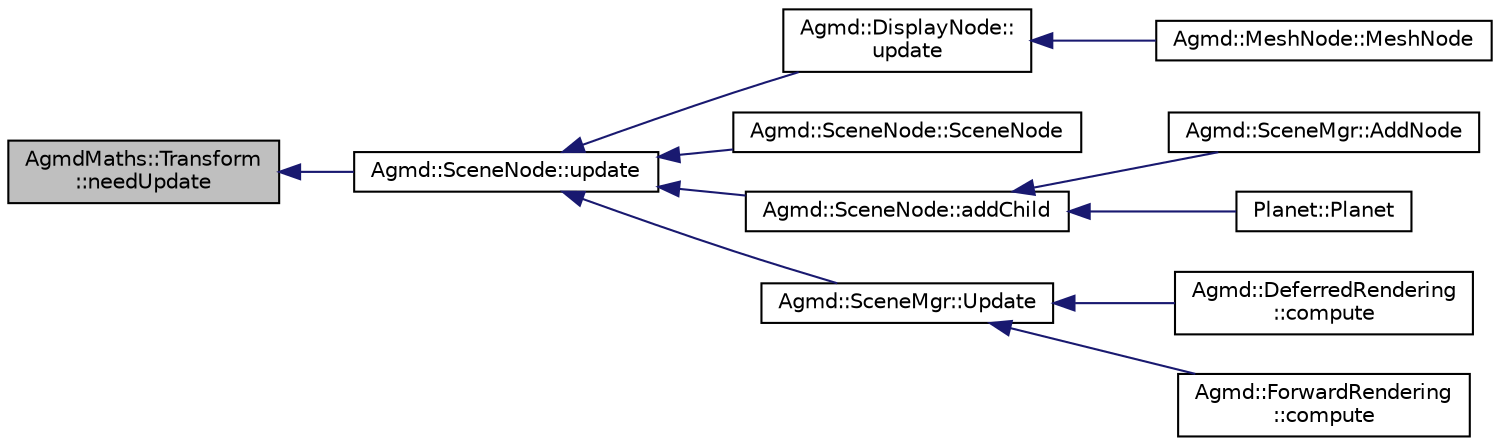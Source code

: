 digraph "AgmdMaths::Transform::needUpdate"
{
  edge [fontname="Helvetica",fontsize="10",labelfontname="Helvetica",labelfontsize="10"];
  node [fontname="Helvetica",fontsize="10",shape=record];
  rankdir="LR";
  Node1 [label="AgmdMaths::Transform\l::needUpdate",height=0.2,width=0.4,color="black", fillcolor="grey75", style="filled" fontcolor="black"];
  Node1 -> Node2 [dir="back",color="midnightblue",fontsize="10",style="solid"];
  Node2 [label="Agmd::SceneNode::update",height=0.2,width=0.4,color="black", fillcolor="white", style="filled",URL="$class_agmd_1_1_scene_node.html#a8ee2002fe5b30368f272d31ce0213d2e"];
  Node2 -> Node3 [dir="back",color="midnightblue",fontsize="10",style="solid"];
  Node3 [label="Agmd::DisplayNode::\lupdate",height=0.2,width=0.4,color="black", fillcolor="white", style="filled",URL="$class_agmd_1_1_display_node.html#ad82e625239b3c31f56a650703894e99e"];
  Node3 -> Node4 [dir="back",color="midnightblue",fontsize="10",style="solid"];
  Node4 [label="Agmd::MeshNode::MeshNode",height=0.2,width=0.4,color="black", fillcolor="white", style="filled",URL="$class_agmd_1_1_mesh_node.html#a3fe4461842909318d97330caf3f711f1"];
  Node2 -> Node5 [dir="back",color="midnightblue",fontsize="10",style="solid"];
  Node5 [label="Agmd::SceneNode::SceneNode",height=0.2,width=0.4,color="black", fillcolor="white", style="filled",URL="$class_agmd_1_1_scene_node.html#a1c1f053d797d8e8a6ba88ce5a83255ed"];
  Node2 -> Node6 [dir="back",color="midnightblue",fontsize="10",style="solid"];
  Node6 [label="Agmd::SceneNode::addChild",height=0.2,width=0.4,color="black", fillcolor="white", style="filled",URL="$class_agmd_1_1_scene_node.html#a018339cbc213ce125319ddc996671efd"];
  Node6 -> Node7 [dir="back",color="midnightblue",fontsize="10",style="solid"];
  Node7 [label="Agmd::SceneMgr::AddNode",height=0.2,width=0.4,color="black", fillcolor="white", style="filled",URL="$class_agmd_1_1_scene_mgr.html#a8ba20e6b3ae6e7c8f40ec1231b127c5f"];
  Node6 -> Node8 [dir="back",color="midnightblue",fontsize="10",style="solid"];
  Node8 [label="Planet::Planet",height=0.2,width=0.4,color="black", fillcolor="white", style="filled",URL="$class_planet.html#adbd5bfd2c35ff4b226a586ad9b2cf3a7"];
  Node2 -> Node9 [dir="back",color="midnightblue",fontsize="10",style="solid"];
  Node9 [label="Agmd::SceneMgr::Update",height=0.2,width=0.4,color="black", fillcolor="white", style="filled",URL="$class_agmd_1_1_scene_mgr.html#a7d8f2d1c40ed6e586eac7cf564d0d53f"];
  Node9 -> Node10 [dir="back",color="midnightblue",fontsize="10",style="solid"];
  Node10 [label="Agmd::DeferredRendering\l::compute",height=0.2,width=0.4,color="black", fillcolor="white", style="filled",URL="$class_agmd_1_1_deferred_rendering.html#a515c1e13b229417261fa43f77e594076"];
  Node9 -> Node11 [dir="back",color="midnightblue",fontsize="10",style="solid"];
  Node11 [label="Agmd::ForwardRendering\l::compute",height=0.2,width=0.4,color="black", fillcolor="white", style="filled",URL="$class_agmd_1_1_forward_rendering.html#a439976e5f442bf382e827f786f3e34f1"];
}
